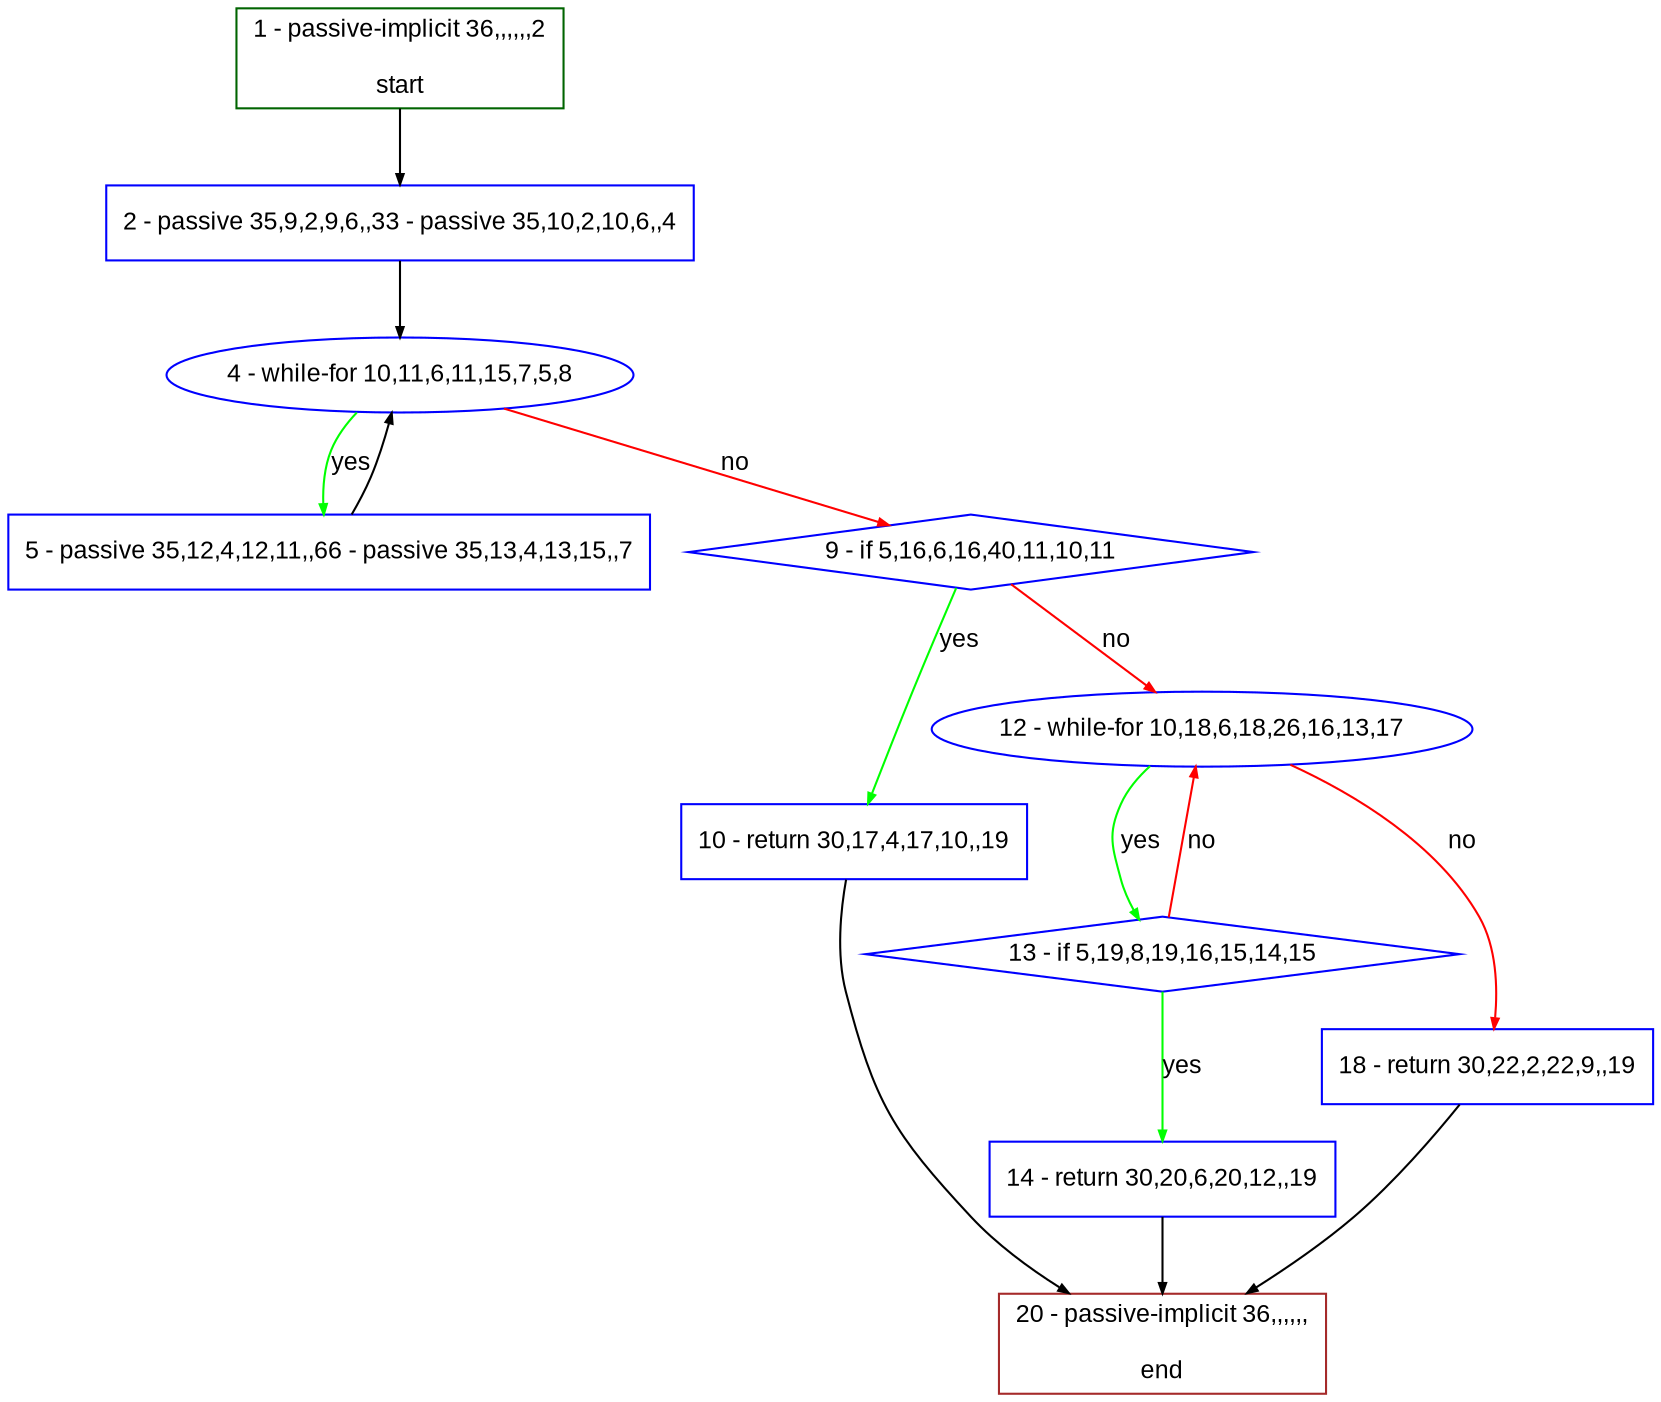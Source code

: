 digraph "" {
  graph [bgcolor="white", fillcolor="#FFFFCC", pack="true", packmode="clust", fontname="Arial", label="", fontsize="12", compound="true", style="rounded,filled"];
  node [node_initialized="no", fillcolor="white", fontname="Arial", label="", color="grey", fontsize="12", fixedsize="false", compound="true", shape="rectangle", style="filled"];
  edge [arrowtail="none", lhead="", fontcolor="black", fontname="Arial", label="", color="black", fontsize="12", arrowhead="normal", arrowsize="0.5", compound="true", ltail="", dir="forward"];
  __N1 [fillcolor="#ffffff", label="2 - passive 35,9,2,9,6,,33 - passive 35,10,2,10,6,,4", color="#0000ff", shape="box", style="filled"];
  __N2 [fillcolor="#ffffff", label="1 - passive-implicit 36,,,,,,2\n\nstart", color="#006400", shape="box", style="filled"];
  __N3 [fillcolor="#ffffff", label="4 - while-for 10,11,6,11,15,7,5,8", color="#0000ff", shape="oval", style="filled"];
  __N4 [fillcolor="#ffffff", label="5 - passive 35,12,4,12,11,,66 - passive 35,13,4,13,15,,7", color="#0000ff", shape="box", style="filled"];
  __N5 [fillcolor="#ffffff", label="9 - if 5,16,6,16,40,11,10,11", color="#0000ff", shape="diamond", style="filled"];
  __N6 [fillcolor="#ffffff", label="10 - return 30,17,4,17,10,,19", color="#0000ff", shape="box", style="filled"];
  __N7 [fillcolor="#ffffff", label="12 - while-for 10,18,6,18,26,16,13,17", color="#0000ff", shape="oval", style="filled"];
  __N8 [fillcolor="#ffffff", label="20 - passive-implicit 36,,,,,,\n\nend", color="#a52a2a", shape="box", style="filled"];
  __N9 [fillcolor="#ffffff", label="13 - if 5,19,8,19,16,15,14,15", color="#0000ff", shape="diamond", style="filled"];
  __N10 [fillcolor="#ffffff", label="18 - return 30,22,2,22,9,,19", color="#0000ff", shape="box", style="filled"];
  __N11 [fillcolor="#ffffff", label="14 - return 30,20,6,20,12,,19", color="#0000ff", shape="box", style="filled"];
  __N2 -> __N1 [arrowtail="none", color="#000000", label="", arrowhead="normal", dir="forward"];
  __N1 -> __N3 [arrowtail="none", color="#000000", label="", arrowhead="normal", dir="forward"];
  __N3 -> __N4 [arrowtail="none", color="#00ff00", label="yes", arrowhead="normal", dir="forward"];
  __N4 -> __N3 [arrowtail="none", color="#000000", label="", arrowhead="normal", dir="forward"];
  __N3 -> __N5 [arrowtail="none", color="#ff0000", label="no", arrowhead="normal", dir="forward"];
  __N5 -> __N6 [arrowtail="none", color="#00ff00", label="yes", arrowhead="normal", dir="forward"];
  __N5 -> __N7 [arrowtail="none", color="#ff0000", label="no", arrowhead="normal", dir="forward"];
  __N6 -> __N8 [arrowtail="none", color="#000000", label="", arrowhead="normal", dir="forward"];
  __N7 -> __N9 [arrowtail="none", color="#00ff00", label="yes", arrowhead="normal", dir="forward"];
  __N9 -> __N7 [arrowtail="none", color="#ff0000", label="no", arrowhead="normal", dir="forward"];
  __N7 -> __N10 [arrowtail="none", color="#ff0000", label="no", arrowhead="normal", dir="forward"];
  __N9 -> __N11 [arrowtail="none", color="#00ff00", label="yes", arrowhead="normal", dir="forward"];
  __N11 -> __N8 [arrowtail="none", color="#000000", label="", arrowhead="normal", dir="forward"];
  __N10 -> __N8 [arrowtail="none", color="#000000", label="", arrowhead="normal", dir="forward"];
}
